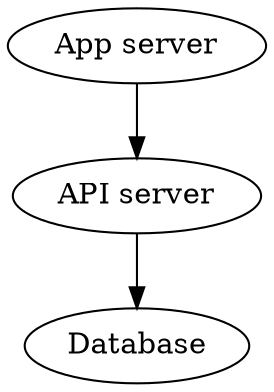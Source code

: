 digraph G {
  node1 [label="App server" load=100] # ~ 34/s

  node2 [label="API server" load=50] # ~ 70/s

  node3 [label="Database" load=5000]

  node1 -> node2
  node2 -> node3 [timeout=1000]
}
